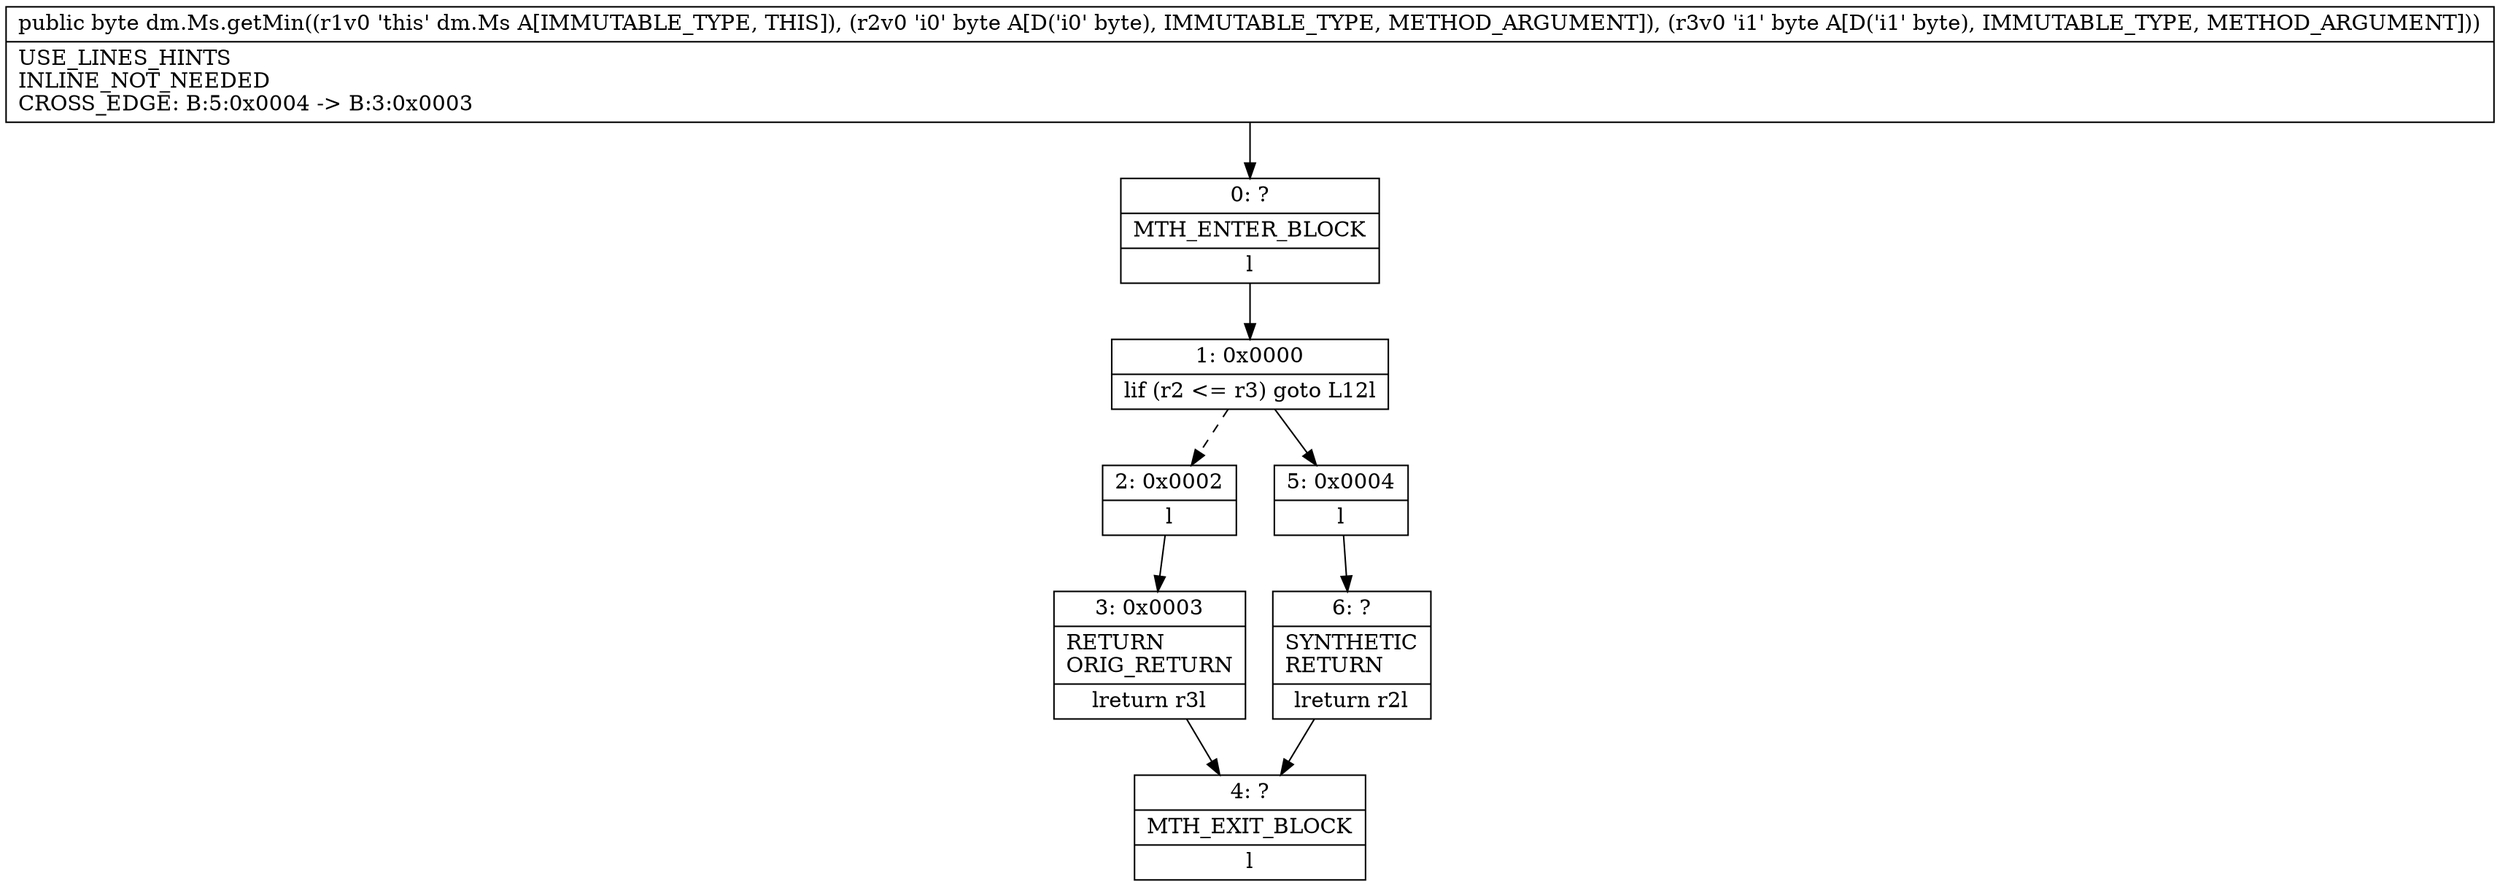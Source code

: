 digraph "CFG fordm.Ms.getMin(BB)B" {
Node_0 [shape=record,label="{0\:\ ?|MTH_ENTER_BLOCK\l|l}"];
Node_1 [shape=record,label="{1\:\ 0x0000|lif (r2 \<= r3) goto L12l}"];
Node_2 [shape=record,label="{2\:\ 0x0002|l}"];
Node_3 [shape=record,label="{3\:\ 0x0003|RETURN\lORIG_RETURN\l|lreturn r3l}"];
Node_4 [shape=record,label="{4\:\ ?|MTH_EXIT_BLOCK\l|l}"];
Node_5 [shape=record,label="{5\:\ 0x0004|l}"];
Node_6 [shape=record,label="{6\:\ ?|SYNTHETIC\lRETURN\l|lreturn r2l}"];
MethodNode[shape=record,label="{public byte dm.Ms.getMin((r1v0 'this' dm.Ms A[IMMUTABLE_TYPE, THIS]), (r2v0 'i0' byte A[D('i0' byte), IMMUTABLE_TYPE, METHOD_ARGUMENT]), (r3v0 'i1' byte A[D('i1' byte), IMMUTABLE_TYPE, METHOD_ARGUMENT]))  | USE_LINES_HINTS\lINLINE_NOT_NEEDED\lCROSS_EDGE: B:5:0x0004 \-\> B:3:0x0003\l}"];
MethodNode -> Node_0;
Node_0 -> Node_1;
Node_1 -> Node_2[style=dashed];
Node_1 -> Node_5;
Node_2 -> Node_3;
Node_3 -> Node_4;
Node_5 -> Node_6;
Node_6 -> Node_4;
}

